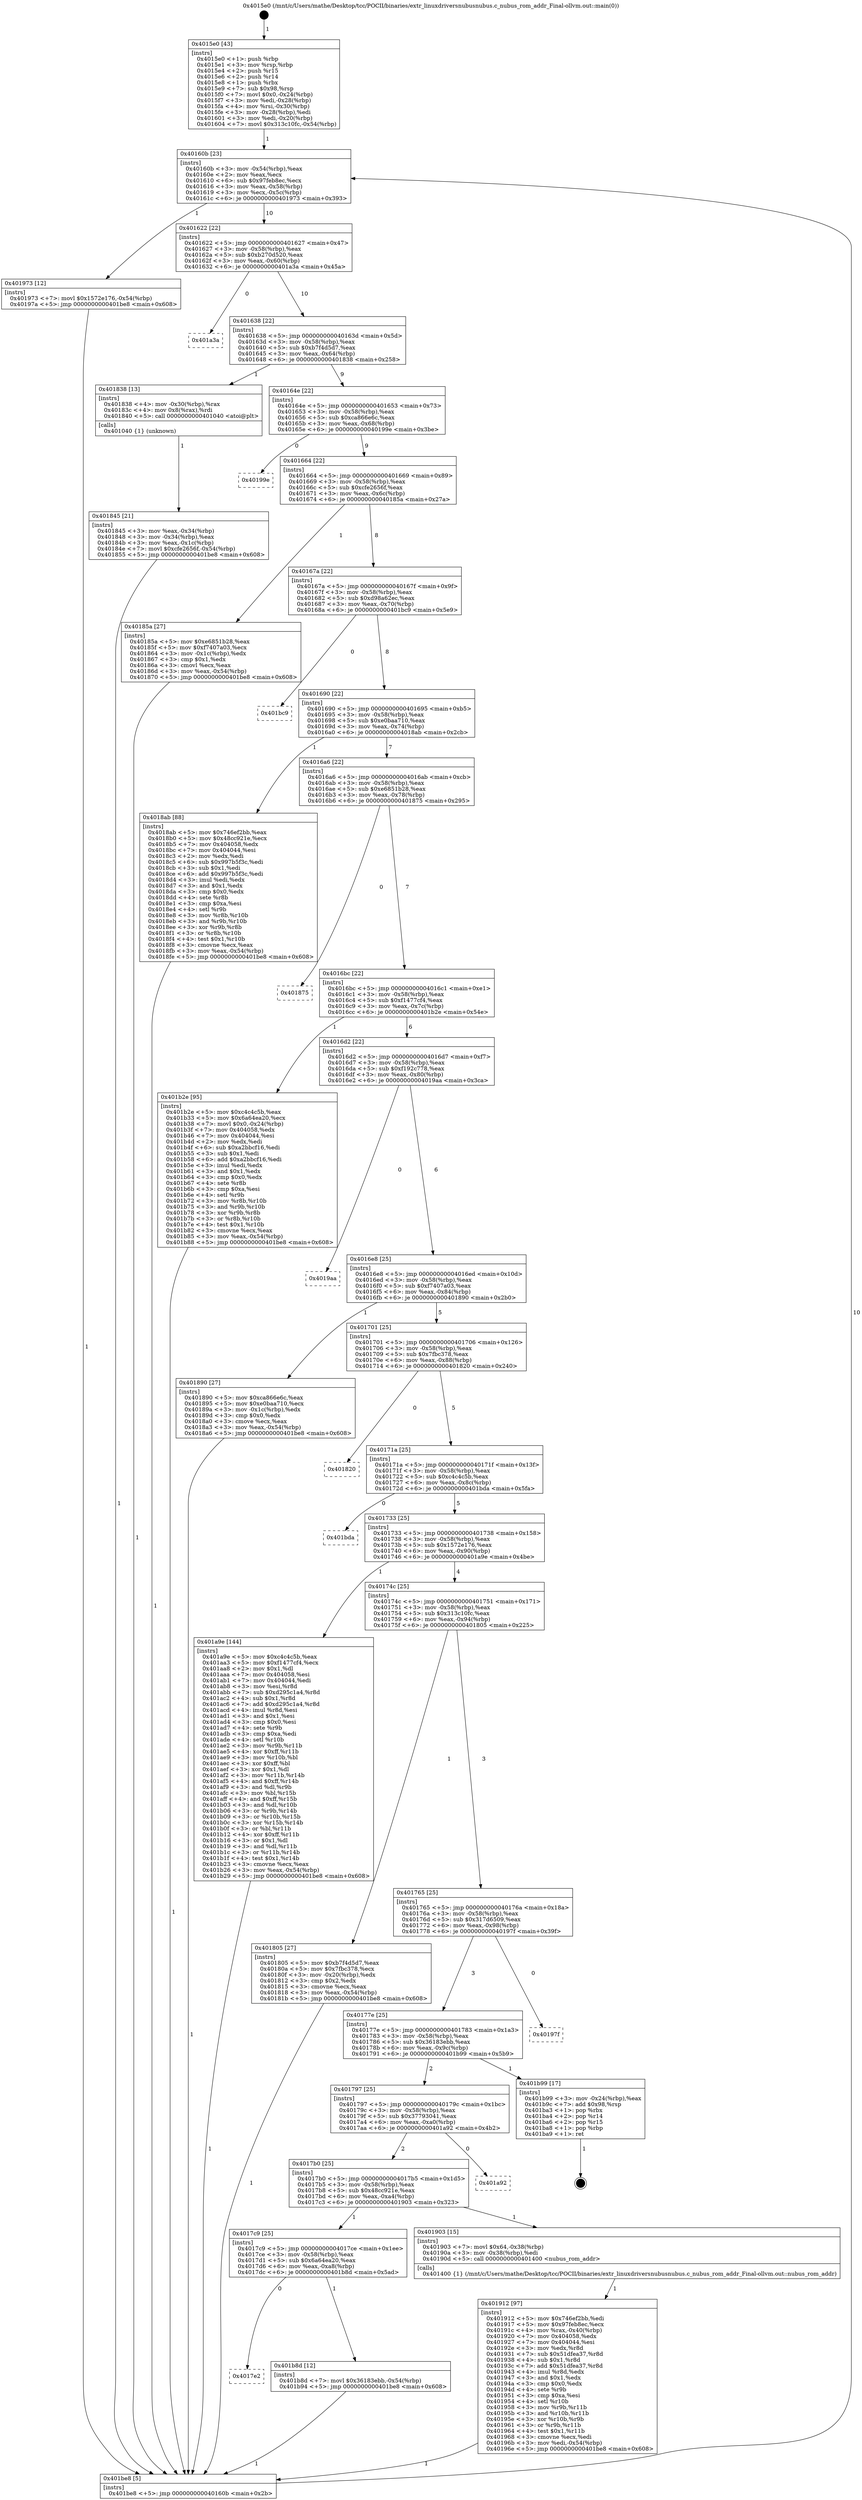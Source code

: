digraph "0x4015e0" {
  label = "0x4015e0 (/mnt/c/Users/mathe/Desktop/tcc/POCII/binaries/extr_linuxdriversnubusnubus.c_nubus_rom_addr_Final-ollvm.out::main(0))"
  labelloc = "t"
  node[shape=record]

  Entry [label="",width=0.3,height=0.3,shape=circle,fillcolor=black,style=filled]
  "0x40160b" [label="{
     0x40160b [23]\l
     | [instrs]\l
     &nbsp;&nbsp;0x40160b \<+3\>: mov -0x54(%rbp),%eax\l
     &nbsp;&nbsp;0x40160e \<+2\>: mov %eax,%ecx\l
     &nbsp;&nbsp;0x401610 \<+6\>: sub $0x97feb8ec,%ecx\l
     &nbsp;&nbsp;0x401616 \<+3\>: mov %eax,-0x58(%rbp)\l
     &nbsp;&nbsp;0x401619 \<+3\>: mov %ecx,-0x5c(%rbp)\l
     &nbsp;&nbsp;0x40161c \<+6\>: je 0000000000401973 \<main+0x393\>\l
  }"]
  "0x401973" [label="{
     0x401973 [12]\l
     | [instrs]\l
     &nbsp;&nbsp;0x401973 \<+7\>: movl $0x1572e176,-0x54(%rbp)\l
     &nbsp;&nbsp;0x40197a \<+5\>: jmp 0000000000401be8 \<main+0x608\>\l
  }"]
  "0x401622" [label="{
     0x401622 [22]\l
     | [instrs]\l
     &nbsp;&nbsp;0x401622 \<+5\>: jmp 0000000000401627 \<main+0x47\>\l
     &nbsp;&nbsp;0x401627 \<+3\>: mov -0x58(%rbp),%eax\l
     &nbsp;&nbsp;0x40162a \<+5\>: sub $0xb270d520,%eax\l
     &nbsp;&nbsp;0x40162f \<+3\>: mov %eax,-0x60(%rbp)\l
     &nbsp;&nbsp;0x401632 \<+6\>: je 0000000000401a3a \<main+0x45a\>\l
  }"]
  Exit [label="",width=0.3,height=0.3,shape=circle,fillcolor=black,style=filled,peripheries=2]
  "0x401a3a" [label="{
     0x401a3a\l
  }", style=dashed]
  "0x401638" [label="{
     0x401638 [22]\l
     | [instrs]\l
     &nbsp;&nbsp;0x401638 \<+5\>: jmp 000000000040163d \<main+0x5d\>\l
     &nbsp;&nbsp;0x40163d \<+3\>: mov -0x58(%rbp),%eax\l
     &nbsp;&nbsp;0x401640 \<+5\>: sub $0xb7f4d5d7,%eax\l
     &nbsp;&nbsp;0x401645 \<+3\>: mov %eax,-0x64(%rbp)\l
     &nbsp;&nbsp;0x401648 \<+6\>: je 0000000000401838 \<main+0x258\>\l
  }"]
  "0x4017e2" [label="{
     0x4017e2\l
  }", style=dashed]
  "0x401838" [label="{
     0x401838 [13]\l
     | [instrs]\l
     &nbsp;&nbsp;0x401838 \<+4\>: mov -0x30(%rbp),%rax\l
     &nbsp;&nbsp;0x40183c \<+4\>: mov 0x8(%rax),%rdi\l
     &nbsp;&nbsp;0x401840 \<+5\>: call 0000000000401040 \<atoi@plt\>\l
     | [calls]\l
     &nbsp;&nbsp;0x401040 \{1\} (unknown)\l
  }"]
  "0x40164e" [label="{
     0x40164e [22]\l
     | [instrs]\l
     &nbsp;&nbsp;0x40164e \<+5\>: jmp 0000000000401653 \<main+0x73\>\l
     &nbsp;&nbsp;0x401653 \<+3\>: mov -0x58(%rbp),%eax\l
     &nbsp;&nbsp;0x401656 \<+5\>: sub $0xca866e6c,%eax\l
     &nbsp;&nbsp;0x40165b \<+3\>: mov %eax,-0x68(%rbp)\l
     &nbsp;&nbsp;0x40165e \<+6\>: je 000000000040199e \<main+0x3be\>\l
  }"]
  "0x401b8d" [label="{
     0x401b8d [12]\l
     | [instrs]\l
     &nbsp;&nbsp;0x401b8d \<+7\>: movl $0x36183ebb,-0x54(%rbp)\l
     &nbsp;&nbsp;0x401b94 \<+5\>: jmp 0000000000401be8 \<main+0x608\>\l
  }"]
  "0x40199e" [label="{
     0x40199e\l
  }", style=dashed]
  "0x401664" [label="{
     0x401664 [22]\l
     | [instrs]\l
     &nbsp;&nbsp;0x401664 \<+5\>: jmp 0000000000401669 \<main+0x89\>\l
     &nbsp;&nbsp;0x401669 \<+3\>: mov -0x58(%rbp),%eax\l
     &nbsp;&nbsp;0x40166c \<+5\>: sub $0xcfe2656f,%eax\l
     &nbsp;&nbsp;0x401671 \<+3\>: mov %eax,-0x6c(%rbp)\l
     &nbsp;&nbsp;0x401674 \<+6\>: je 000000000040185a \<main+0x27a\>\l
  }"]
  "0x401912" [label="{
     0x401912 [97]\l
     | [instrs]\l
     &nbsp;&nbsp;0x401912 \<+5\>: mov $0x746ef2bb,%edi\l
     &nbsp;&nbsp;0x401917 \<+5\>: mov $0x97feb8ec,%ecx\l
     &nbsp;&nbsp;0x40191c \<+4\>: mov %rax,-0x40(%rbp)\l
     &nbsp;&nbsp;0x401920 \<+7\>: mov 0x404058,%edx\l
     &nbsp;&nbsp;0x401927 \<+7\>: mov 0x404044,%esi\l
     &nbsp;&nbsp;0x40192e \<+3\>: mov %edx,%r8d\l
     &nbsp;&nbsp;0x401931 \<+7\>: sub $0x51dfea37,%r8d\l
     &nbsp;&nbsp;0x401938 \<+4\>: sub $0x1,%r8d\l
     &nbsp;&nbsp;0x40193c \<+7\>: add $0x51dfea37,%r8d\l
     &nbsp;&nbsp;0x401943 \<+4\>: imul %r8d,%edx\l
     &nbsp;&nbsp;0x401947 \<+3\>: and $0x1,%edx\l
     &nbsp;&nbsp;0x40194a \<+3\>: cmp $0x0,%edx\l
     &nbsp;&nbsp;0x40194d \<+4\>: sete %r9b\l
     &nbsp;&nbsp;0x401951 \<+3\>: cmp $0xa,%esi\l
     &nbsp;&nbsp;0x401954 \<+4\>: setl %r10b\l
     &nbsp;&nbsp;0x401958 \<+3\>: mov %r9b,%r11b\l
     &nbsp;&nbsp;0x40195b \<+3\>: and %r10b,%r11b\l
     &nbsp;&nbsp;0x40195e \<+3\>: xor %r10b,%r9b\l
     &nbsp;&nbsp;0x401961 \<+3\>: or %r9b,%r11b\l
     &nbsp;&nbsp;0x401964 \<+4\>: test $0x1,%r11b\l
     &nbsp;&nbsp;0x401968 \<+3\>: cmovne %ecx,%edi\l
     &nbsp;&nbsp;0x40196b \<+3\>: mov %edi,-0x54(%rbp)\l
     &nbsp;&nbsp;0x40196e \<+5\>: jmp 0000000000401be8 \<main+0x608\>\l
  }"]
  "0x40185a" [label="{
     0x40185a [27]\l
     | [instrs]\l
     &nbsp;&nbsp;0x40185a \<+5\>: mov $0xe6851b28,%eax\l
     &nbsp;&nbsp;0x40185f \<+5\>: mov $0xf7407a03,%ecx\l
     &nbsp;&nbsp;0x401864 \<+3\>: mov -0x1c(%rbp),%edx\l
     &nbsp;&nbsp;0x401867 \<+3\>: cmp $0x1,%edx\l
     &nbsp;&nbsp;0x40186a \<+3\>: cmovl %ecx,%eax\l
     &nbsp;&nbsp;0x40186d \<+3\>: mov %eax,-0x54(%rbp)\l
     &nbsp;&nbsp;0x401870 \<+5\>: jmp 0000000000401be8 \<main+0x608\>\l
  }"]
  "0x40167a" [label="{
     0x40167a [22]\l
     | [instrs]\l
     &nbsp;&nbsp;0x40167a \<+5\>: jmp 000000000040167f \<main+0x9f\>\l
     &nbsp;&nbsp;0x40167f \<+3\>: mov -0x58(%rbp),%eax\l
     &nbsp;&nbsp;0x401682 \<+5\>: sub $0xd98a62ec,%eax\l
     &nbsp;&nbsp;0x401687 \<+3\>: mov %eax,-0x70(%rbp)\l
     &nbsp;&nbsp;0x40168a \<+6\>: je 0000000000401bc9 \<main+0x5e9\>\l
  }"]
  "0x4017c9" [label="{
     0x4017c9 [25]\l
     | [instrs]\l
     &nbsp;&nbsp;0x4017c9 \<+5\>: jmp 00000000004017ce \<main+0x1ee\>\l
     &nbsp;&nbsp;0x4017ce \<+3\>: mov -0x58(%rbp),%eax\l
     &nbsp;&nbsp;0x4017d1 \<+5\>: sub $0x6a64ea20,%eax\l
     &nbsp;&nbsp;0x4017d6 \<+6\>: mov %eax,-0xa8(%rbp)\l
     &nbsp;&nbsp;0x4017dc \<+6\>: je 0000000000401b8d \<main+0x5ad\>\l
  }"]
  "0x401bc9" [label="{
     0x401bc9\l
  }", style=dashed]
  "0x401690" [label="{
     0x401690 [22]\l
     | [instrs]\l
     &nbsp;&nbsp;0x401690 \<+5\>: jmp 0000000000401695 \<main+0xb5\>\l
     &nbsp;&nbsp;0x401695 \<+3\>: mov -0x58(%rbp),%eax\l
     &nbsp;&nbsp;0x401698 \<+5\>: sub $0xe0baa710,%eax\l
     &nbsp;&nbsp;0x40169d \<+3\>: mov %eax,-0x74(%rbp)\l
     &nbsp;&nbsp;0x4016a0 \<+6\>: je 00000000004018ab \<main+0x2cb\>\l
  }"]
  "0x401903" [label="{
     0x401903 [15]\l
     | [instrs]\l
     &nbsp;&nbsp;0x401903 \<+7\>: movl $0x64,-0x38(%rbp)\l
     &nbsp;&nbsp;0x40190a \<+3\>: mov -0x38(%rbp),%edi\l
     &nbsp;&nbsp;0x40190d \<+5\>: call 0000000000401400 \<nubus_rom_addr\>\l
     | [calls]\l
     &nbsp;&nbsp;0x401400 \{1\} (/mnt/c/Users/mathe/Desktop/tcc/POCII/binaries/extr_linuxdriversnubusnubus.c_nubus_rom_addr_Final-ollvm.out::nubus_rom_addr)\l
  }"]
  "0x4018ab" [label="{
     0x4018ab [88]\l
     | [instrs]\l
     &nbsp;&nbsp;0x4018ab \<+5\>: mov $0x746ef2bb,%eax\l
     &nbsp;&nbsp;0x4018b0 \<+5\>: mov $0x48cc921e,%ecx\l
     &nbsp;&nbsp;0x4018b5 \<+7\>: mov 0x404058,%edx\l
     &nbsp;&nbsp;0x4018bc \<+7\>: mov 0x404044,%esi\l
     &nbsp;&nbsp;0x4018c3 \<+2\>: mov %edx,%edi\l
     &nbsp;&nbsp;0x4018c5 \<+6\>: sub $0x997b5f3c,%edi\l
     &nbsp;&nbsp;0x4018cb \<+3\>: sub $0x1,%edi\l
     &nbsp;&nbsp;0x4018ce \<+6\>: add $0x997b5f3c,%edi\l
     &nbsp;&nbsp;0x4018d4 \<+3\>: imul %edi,%edx\l
     &nbsp;&nbsp;0x4018d7 \<+3\>: and $0x1,%edx\l
     &nbsp;&nbsp;0x4018da \<+3\>: cmp $0x0,%edx\l
     &nbsp;&nbsp;0x4018dd \<+4\>: sete %r8b\l
     &nbsp;&nbsp;0x4018e1 \<+3\>: cmp $0xa,%esi\l
     &nbsp;&nbsp;0x4018e4 \<+4\>: setl %r9b\l
     &nbsp;&nbsp;0x4018e8 \<+3\>: mov %r8b,%r10b\l
     &nbsp;&nbsp;0x4018eb \<+3\>: and %r9b,%r10b\l
     &nbsp;&nbsp;0x4018ee \<+3\>: xor %r9b,%r8b\l
     &nbsp;&nbsp;0x4018f1 \<+3\>: or %r8b,%r10b\l
     &nbsp;&nbsp;0x4018f4 \<+4\>: test $0x1,%r10b\l
     &nbsp;&nbsp;0x4018f8 \<+3\>: cmovne %ecx,%eax\l
     &nbsp;&nbsp;0x4018fb \<+3\>: mov %eax,-0x54(%rbp)\l
     &nbsp;&nbsp;0x4018fe \<+5\>: jmp 0000000000401be8 \<main+0x608\>\l
  }"]
  "0x4016a6" [label="{
     0x4016a6 [22]\l
     | [instrs]\l
     &nbsp;&nbsp;0x4016a6 \<+5\>: jmp 00000000004016ab \<main+0xcb\>\l
     &nbsp;&nbsp;0x4016ab \<+3\>: mov -0x58(%rbp),%eax\l
     &nbsp;&nbsp;0x4016ae \<+5\>: sub $0xe6851b28,%eax\l
     &nbsp;&nbsp;0x4016b3 \<+3\>: mov %eax,-0x78(%rbp)\l
     &nbsp;&nbsp;0x4016b6 \<+6\>: je 0000000000401875 \<main+0x295\>\l
  }"]
  "0x4017b0" [label="{
     0x4017b0 [25]\l
     | [instrs]\l
     &nbsp;&nbsp;0x4017b0 \<+5\>: jmp 00000000004017b5 \<main+0x1d5\>\l
     &nbsp;&nbsp;0x4017b5 \<+3\>: mov -0x58(%rbp),%eax\l
     &nbsp;&nbsp;0x4017b8 \<+5\>: sub $0x48cc921e,%eax\l
     &nbsp;&nbsp;0x4017bd \<+6\>: mov %eax,-0xa4(%rbp)\l
     &nbsp;&nbsp;0x4017c3 \<+6\>: je 0000000000401903 \<main+0x323\>\l
  }"]
  "0x401875" [label="{
     0x401875\l
  }", style=dashed]
  "0x4016bc" [label="{
     0x4016bc [22]\l
     | [instrs]\l
     &nbsp;&nbsp;0x4016bc \<+5\>: jmp 00000000004016c1 \<main+0xe1\>\l
     &nbsp;&nbsp;0x4016c1 \<+3\>: mov -0x58(%rbp),%eax\l
     &nbsp;&nbsp;0x4016c4 \<+5\>: sub $0xf1477cf4,%eax\l
     &nbsp;&nbsp;0x4016c9 \<+3\>: mov %eax,-0x7c(%rbp)\l
     &nbsp;&nbsp;0x4016cc \<+6\>: je 0000000000401b2e \<main+0x54e\>\l
  }"]
  "0x401a92" [label="{
     0x401a92\l
  }", style=dashed]
  "0x401b2e" [label="{
     0x401b2e [95]\l
     | [instrs]\l
     &nbsp;&nbsp;0x401b2e \<+5\>: mov $0xc4c4c5b,%eax\l
     &nbsp;&nbsp;0x401b33 \<+5\>: mov $0x6a64ea20,%ecx\l
     &nbsp;&nbsp;0x401b38 \<+7\>: movl $0x0,-0x24(%rbp)\l
     &nbsp;&nbsp;0x401b3f \<+7\>: mov 0x404058,%edx\l
     &nbsp;&nbsp;0x401b46 \<+7\>: mov 0x404044,%esi\l
     &nbsp;&nbsp;0x401b4d \<+2\>: mov %edx,%edi\l
     &nbsp;&nbsp;0x401b4f \<+6\>: sub $0xa2bbcf16,%edi\l
     &nbsp;&nbsp;0x401b55 \<+3\>: sub $0x1,%edi\l
     &nbsp;&nbsp;0x401b58 \<+6\>: add $0xa2bbcf16,%edi\l
     &nbsp;&nbsp;0x401b5e \<+3\>: imul %edi,%edx\l
     &nbsp;&nbsp;0x401b61 \<+3\>: and $0x1,%edx\l
     &nbsp;&nbsp;0x401b64 \<+3\>: cmp $0x0,%edx\l
     &nbsp;&nbsp;0x401b67 \<+4\>: sete %r8b\l
     &nbsp;&nbsp;0x401b6b \<+3\>: cmp $0xa,%esi\l
     &nbsp;&nbsp;0x401b6e \<+4\>: setl %r9b\l
     &nbsp;&nbsp;0x401b72 \<+3\>: mov %r8b,%r10b\l
     &nbsp;&nbsp;0x401b75 \<+3\>: and %r9b,%r10b\l
     &nbsp;&nbsp;0x401b78 \<+3\>: xor %r9b,%r8b\l
     &nbsp;&nbsp;0x401b7b \<+3\>: or %r8b,%r10b\l
     &nbsp;&nbsp;0x401b7e \<+4\>: test $0x1,%r10b\l
     &nbsp;&nbsp;0x401b82 \<+3\>: cmovne %ecx,%eax\l
     &nbsp;&nbsp;0x401b85 \<+3\>: mov %eax,-0x54(%rbp)\l
     &nbsp;&nbsp;0x401b88 \<+5\>: jmp 0000000000401be8 \<main+0x608\>\l
  }"]
  "0x4016d2" [label="{
     0x4016d2 [22]\l
     | [instrs]\l
     &nbsp;&nbsp;0x4016d2 \<+5\>: jmp 00000000004016d7 \<main+0xf7\>\l
     &nbsp;&nbsp;0x4016d7 \<+3\>: mov -0x58(%rbp),%eax\l
     &nbsp;&nbsp;0x4016da \<+5\>: sub $0xf192c778,%eax\l
     &nbsp;&nbsp;0x4016df \<+3\>: mov %eax,-0x80(%rbp)\l
     &nbsp;&nbsp;0x4016e2 \<+6\>: je 00000000004019aa \<main+0x3ca\>\l
  }"]
  "0x401797" [label="{
     0x401797 [25]\l
     | [instrs]\l
     &nbsp;&nbsp;0x401797 \<+5\>: jmp 000000000040179c \<main+0x1bc\>\l
     &nbsp;&nbsp;0x40179c \<+3\>: mov -0x58(%rbp),%eax\l
     &nbsp;&nbsp;0x40179f \<+5\>: sub $0x37793041,%eax\l
     &nbsp;&nbsp;0x4017a4 \<+6\>: mov %eax,-0xa0(%rbp)\l
     &nbsp;&nbsp;0x4017aa \<+6\>: je 0000000000401a92 \<main+0x4b2\>\l
  }"]
  "0x4019aa" [label="{
     0x4019aa\l
  }", style=dashed]
  "0x4016e8" [label="{
     0x4016e8 [25]\l
     | [instrs]\l
     &nbsp;&nbsp;0x4016e8 \<+5\>: jmp 00000000004016ed \<main+0x10d\>\l
     &nbsp;&nbsp;0x4016ed \<+3\>: mov -0x58(%rbp),%eax\l
     &nbsp;&nbsp;0x4016f0 \<+5\>: sub $0xf7407a03,%eax\l
     &nbsp;&nbsp;0x4016f5 \<+6\>: mov %eax,-0x84(%rbp)\l
     &nbsp;&nbsp;0x4016fb \<+6\>: je 0000000000401890 \<main+0x2b0\>\l
  }"]
  "0x401b99" [label="{
     0x401b99 [17]\l
     | [instrs]\l
     &nbsp;&nbsp;0x401b99 \<+3\>: mov -0x24(%rbp),%eax\l
     &nbsp;&nbsp;0x401b9c \<+7\>: add $0x98,%rsp\l
     &nbsp;&nbsp;0x401ba3 \<+1\>: pop %rbx\l
     &nbsp;&nbsp;0x401ba4 \<+2\>: pop %r14\l
     &nbsp;&nbsp;0x401ba6 \<+2\>: pop %r15\l
     &nbsp;&nbsp;0x401ba8 \<+1\>: pop %rbp\l
     &nbsp;&nbsp;0x401ba9 \<+1\>: ret\l
  }"]
  "0x401890" [label="{
     0x401890 [27]\l
     | [instrs]\l
     &nbsp;&nbsp;0x401890 \<+5\>: mov $0xca866e6c,%eax\l
     &nbsp;&nbsp;0x401895 \<+5\>: mov $0xe0baa710,%ecx\l
     &nbsp;&nbsp;0x40189a \<+3\>: mov -0x1c(%rbp),%edx\l
     &nbsp;&nbsp;0x40189d \<+3\>: cmp $0x0,%edx\l
     &nbsp;&nbsp;0x4018a0 \<+3\>: cmove %ecx,%eax\l
     &nbsp;&nbsp;0x4018a3 \<+3\>: mov %eax,-0x54(%rbp)\l
     &nbsp;&nbsp;0x4018a6 \<+5\>: jmp 0000000000401be8 \<main+0x608\>\l
  }"]
  "0x401701" [label="{
     0x401701 [25]\l
     | [instrs]\l
     &nbsp;&nbsp;0x401701 \<+5\>: jmp 0000000000401706 \<main+0x126\>\l
     &nbsp;&nbsp;0x401706 \<+3\>: mov -0x58(%rbp),%eax\l
     &nbsp;&nbsp;0x401709 \<+5\>: sub $0x7fbc378,%eax\l
     &nbsp;&nbsp;0x40170e \<+6\>: mov %eax,-0x88(%rbp)\l
     &nbsp;&nbsp;0x401714 \<+6\>: je 0000000000401820 \<main+0x240\>\l
  }"]
  "0x40177e" [label="{
     0x40177e [25]\l
     | [instrs]\l
     &nbsp;&nbsp;0x40177e \<+5\>: jmp 0000000000401783 \<main+0x1a3\>\l
     &nbsp;&nbsp;0x401783 \<+3\>: mov -0x58(%rbp),%eax\l
     &nbsp;&nbsp;0x401786 \<+5\>: sub $0x36183ebb,%eax\l
     &nbsp;&nbsp;0x40178b \<+6\>: mov %eax,-0x9c(%rbp)\l
     &nbsp;&nbsp;0x401791 \<+6\>: je 0000000000401b99 \<main+0x5b9\>\l
  }"]
  "0x401820" [label="{
     0x401820\l
  }", style=dashed]
  "0x40171a" [label="{
     0x40171a [25]\l
     | [instrs]\l
     &nbsp;&nbsp;0x40171a \<+5\>: jmp 000000000040171f \<main+0x13f\>\l
     &nbsp;&nbsp;0x40171f \<+3\>: mov -0x58(%rbp),%eax\l
     &nbsp;&nbsp;0x401722 \<+5\>: sub $0xc4c4c5b,%eax\l
     &nbsp;&nbsp;0x401727 \<+6\>: mov %eax,-0x8c(%rbp)\l
     &nbsp;&nbsp;0x40172d \<+6\>: je 0000000000401bda \<main+0x5fa\>\l
  }"]
  "0x40197f" [label="{
     0x40197f\l
  }", style=dashed]
  "0x401bda" [label="{
     0x401bda\l
  }", style=dashed]
  "0x401733" [label="{
     0x401733 [25]\l
     | [instrs]\l
     &nbsp;&nbsp;0x401733 \<+5\>: jmp 0000000000401738 \<main+0x158\>\l
     &nbsp;&nbsp;0x401738 \<+3\>: mov -0x58(%rbp),%eax\l
     &nbsp;&nbsp;0x40173b \<+5\>: sub $0x1572e176,%eax\l
     &nbsp;&nbsp;0x401740 \<+6\>: mov %eax,-0x90(%rbp)\l
     &nbsp;&nbsp;0x401746 \<+6\>: je 0000000000401a9e \<main+0x4be\>\l
  }"]
  "0x401845" [label="{
     0x401845 [21]\l
     | [instrs]\l
     &nbsp;&nbsp;0x401845 \<+3\>: mov %eax,-0x34(%rbp)\l
     &nbsp;&nbsp;0x401848 \<+3\>: mov -0x34(%rbp),%eax\l
     &nbsp;&nbsp;0x40184b \<+3\>: mov %eax,-0x1c(%rbp)\l
     &nbsp;&nbsp;0x40184e \<+7\>: movl $0xcfe2656f,-0x54(%rbp)\l
     &nbsp;&nbsp;0x401855 \<+5\>: jmp 0000000000401be8 \<main+0x608\>\l
  }"]
  "0x401a9e" [label="{
     0x401a9e [144]\l
     | [instrs]\l
     &nbsp;&nbsp;0x401a9e \<+5\>: mov $0xc4c4c5b,%eax\l
     &nbsp;&nbsp;0x401aa3 \<+5\>: mov $0xf1477cf4,%ecx\l
     &nbsp;&nbsp;0x401aa8 \<+2\>: mov $0x1,%dl\l
     &nbsp;&nbsp;0x401aaa \<+7\>: mov 0x404058,%esi\l
     &nbsp;&nbsp;0x401ab1 \<+7\>: mov 0x404044,%edi\l
     &nbsp;&nbsp;0x401ab8 \<+3\>: mov %esi,%r8d\l
     &nbsp;&nbsp;0x401abb \<+7\>: sub $0xd295c1a4,%r8d\l
     &nbsp;&nbsp;0x401ac2 \<+4\>: sub $0x1,%r8d\l
     &nbsp;&nbsp;0x401ac6 \<+7\>: add $0xd295c1a4,%r8d\l
     &nbsp;&nbsp;0x401acd \<+4\>: imul %r8d,%esi\l
     &nbsp;&nbsp;0x401ad1 \<+3\>: and $0x1,%esi\l
     &nbsp;&nbsp;0x401ad4 \<+3\>: cmp $0x0,%esi\l
     &nbsp;&nbsp;0x401ad7 \<+4\>: sete %r9b\l
     &nbsp;&nbsp;0x401adb \<+3\>: cmp $0xa,%edi\l
     &nbsp;&nbsp;0x401ade \<+4\>: setl %r10b\l
     &nbsp;&nbsp;0x401ae2 \<+3\>: mov %r9b,%r11b\l
     &nbsp;&nbsp;0x401ae5 \<+4\>: xor $0xff,%r11b\l
     &nbsp;&nbsp;0x401ae9 \<+3\>: mov %r10b,%bl\l
     &nbsp;&nbsp;0x401aec \<+3\>: xor $0xff,%bl\l
     &nbsp;&nbsp;0x401aef \<+3\>: xor $0x1,%dl\l
     &nbsp;&nbsp;0x401af2 \<+3\>: mov %r11b,%r14b\l
     &nbsp;&nbsp;0x401af5 \<+4\>: and $0xff,%r14b\l
     &nbsp;&nbsp;0x401af9 \<+3\>: and %dl,%r9b\l
     &nbsp;&nbsp;0x401afc \<+3\>: mov %bl,%r15b\l
     &nbsp;&nbsp;0x401aff \<+4\>: and $0xff,%r15b\l
     &nbsp;&nbsp;0x401b03 \<+3\>: and %dl,%r10b\l
     &nbsp;&nbsp;0x401b06 \<+3\>: or %r9b,%r14b\l
     &nbsp;&nbsp;0x401b09 \<+3\>: or %r10b,%r15b\l
     &nbsp;&nbsp;0x401b0c \<+3\>: xor %r15b,%r14b\l
     &nbsp;&nbsp;0x401b0f \<+3\>: or %bl,%r11b\l
     &nbsp;&nbsp;0x401b12 \<+4\>: xor $0xff,%r11b\l
     &nbsp;&nbsp;0x401b16 \<+3\>: or $0x1,%dl\l
     &nbsp;&nbsp;0x401b19 \<+3\>: and %dl,%r11b\l
     &nbsp;&nbsp;0x401b1c \<+3\>: or %r11b,%r14b\l
     &nbsp;&nbsp;0x401b1f \<+4\>: test $0x1,%r14b\l
     &nbsp;&nbsp;0x401b23 \<+3\>: cmovne %ecx,%eax\l
     &nbsp;&nbsp;0x401b26 \<+3\>: mov %eax,-0x54(%rbp)\l
     &nbsp;&nbsp;0x401b29 \<+5\>: jmp 0000000000401be8 \<main+0x608\>\l
  }"]
  "0x40174c" [label="{
     0x40174c [25]\l
     | [instrs]\l
     &nbsp;&nbsp;0x40174c \<+5\>: jmp 0000000000401751 \<main+0x171\>\l
     &nbsp;&nbsp;0x401751 \<+3\>: mov -0x58(%rbp),%eax\l
     &nbsp;&nbsp;0x401754 \<+5\>: sub $0x313c10fc,%eax\l
     &nbsp;&nbsp;0x401759 \<+6\>: mov %eax,-0x94(%rbp)\l
     &nbsp;&nbsp;0x40175f \<+6\>: je 0000000000401805 \<main+0x225\>\l
  }"]
  "0x4015e0" [label="{
     0x4015e0 [43]\l
     | [instrs]\l
     &nbsp;&nbsp;0x4015e0 \<+1\>: push %rbp\l
     &nbsp;&nbsp;0x4015e1 \<+3\>: mov %rsp,%rbp\l
     &nbsp;&nbsp;0x4015e4 \<+2\>: push %r15\l
     &nbsp;&nbsp;0x4015e6 \<+2\>: push %r14\l
     &nbsp;&nbsp;0x4015e8 \<+1\>: push %rbx\l
     &nbsp;&nbsp;0x4015e9 \<+7\>: sub $0x98,%rsp\l
     &nbsp;&nbsp;0x4015f0 \<+7\>: movl $0x0,-0x24(%rbp)\l
     &nbsp;&nbsp;0x4015f7 \<+3\>: mov %edi,-0x28(%rbp)\l
     &nbsp;&nbsp;0x4015fa \<+4\>: mov %rsi,-0x30(%rbp)\l
     &nbsp;&nbsp;0x4015fe \<+3\>: mov -0x28(%rbp),%edi\l
     &nbsp;&nbsp;0x401601 \<+3\>: mov %edi,-0x20(%rbp)\l
     &nbsp;&nbsp;0x401604 \<+7\>: movl $0x313c10fc,-0x54(%rbp)\l
  }"]
  "0x401805" [label="{
     0x401805 [27]\l
     | [instrs]\l
     &nbsp;&nbsp;0x401805 \<+5\>: mov $0xb7f4d5d7,%eax\l
     &nbsp;&nbsp;0x40180a \<+5\>: mov $0x7fbc378,%ecx\l
     &nbsp;&nbsp;0x40180f \<+3\>: mov -0x20(%rbp),%edx\l
     &nbsp;&nbsp;0x401812 \<+3\>: cmp $0x2,%edx\l
     &nbsp;&nbsp;0x401815 \<+3\>: cmovne %ecx,%eax\l
     &nbsp;&nbsp;0x401818 \<+3\>: mov %eax,-0x54(%rbp)\l
     &nbsp;&nbsp;0x40181b \<+5\>: jmp 0000000000401be8 \<main+0x608\>\l
  }"]
  "0x401765" [label="{
     0x401765 [25]\l
     | [instrs]\l
     &nbsp;&nbsp;0x401765 \<+5\>: jmp 000000000040176a \<main+0x18a\>\l
     &nbsp;&nbsp;0x40176a \<+3\>: mov -0x58(%rbp),%eax\l
     &nbsp;&nbsp;0x40176d \<+5\>: sub $0x317d6509,%eax\l
     &nbsp;&nbsp;0x401772 \<+6\>: mov %eax,-0x98(%rbp)\l
     &nbsp;&nbsp;0x401778 \<+6\>: je 000000000040197f \<main+0x39f\>\l
  }"]
  "0x401be8" [label="{
     0x401be8 [5]\l
     | [instrs]\l
     &nbsp;&nbsp;0x401be8 \<+5\>: jmp 000000000040160b \<main+0x2b\>\l
  }"]
  Entry -> "0x4015e0" [label=" 1"]
  "0x40160b" -> "0x401973" [label=" 1"]
  "0x40160b" -> "0x401622" [label=" 10"]
  "0x401b99" -> Exit [label=" 1"]
  "0x401622" -> "0x401a3a" [label=" 0"]
  "0x401622" -> "0x401638" [label=" 10"]
  "0x401b8d" -> "0x401be8" [label=" 1"]
  "0x401638" -> "0x401838" [label=" 1"]
  "0x401638" -> "0x40164e" [label=" 9"]
  "0x4017c9" -> "0x4017e2" [label=" 0"]
  "0x40164e" -> "0x40199e" [label=" 0"]
  "0x40164e" -> "0x401664" [label=" 9"]
  "0x4017c9" -> "0x401b8d" [label=" 1"]
  "0x401664" -> "0x40185a" [label=" 1"]
  "0x401664" -> "0x40167a" [label=" 8"]
  "0x401b2e" -> "0x401be8" [label=" 1"]
  "0x40167a" -> "0x401bc9" [label=" 0"]
  "0x40167a" -> "0x401690" [label=" 8"]
  "0x401a9e" -> "0x401be8" [label=" 1"]
  "0x401690" -> "0x4018ab" [label=" 1"]
  "0x401690" -> "0x4016a6" [label=" 7"]
  "0x401973" -> "0x401be8" [label=" 1"]
  "0x4016a6" -> "0x401875" [label=" 0"]
  "0x4016a6" -> "0x4016bc" [label=" 7"]
  "0x401903" -> "0x401912" [label=" 1"]
  "0x4016bc" -> "0x401b2e" [label=" 1"]
  "0x4016bc" -> "0x4016d2" [label=" 6"]
  "0x4017b0" -> "0x4017c9" [label=" 1"]
  "0x4016d2" -> "0x4019aa" [label=" 0"]
  "0x4016d2" -> "0x4016e8" [label=" 6"]
  "0x401912" -> "0x401be8" [label=" 1"]
  "0x4016e8" -> "0x401890" [label=" 1"]
  "0x4016e8" -> "0x401701" [label=" 5"]
  "0x401797" -> "0x4017b0" [label=" 2"]
  "0x401701" -> "0x401820" [label=" 0"]
  "0x401701" -> "0x40171a" [label=" 5"]
  "0x4017b0" -> "0x401903" [label=" 1"]
  "0x40171a" -> "0x401bda" [label=" 0"]
  "0x40171a" -> "0x401733" [label=" 5"]
  "0x40177e" -> "0x401797" [label=" 2"]
  "0x401733" -> "0x401a9e" [label=" 1"]
  "0x401733" -> "0x40174c" [label=" 4"]
  "0x401797" -> "0x401a92" [label=" 0"]
  "0x40174c" -> "0x401805" [label=" 1"]
  "0x40174c" -> "0x401765" [label=" 3"]
  "0x401805" -> "0x401be8" [label=" 1"]
  "0x4015e0" -> "0x40160b" [label=" 1"]
  "0x401be8" -> "0x40160b" [label=" 10"]
  "0x401838" -> "0x401845" [label=" 1"]
  "0x401845" -> "0x401be8" [label=" 1"]
  "0x40185a" -> "0x401be8" [label=" 1"]
  "0x401890" -> "0x401be8" [label=" 1"]
  "0x4018ab" -> "0x401be8" [label=" 1"]
  "0x40177e" -> "0x401b99" [label=" 1"]
  "0x401765" -> "0x40197f" [label=" 0"]
  "0x401765" -> "0x40177e" [label=" 3"]
}
